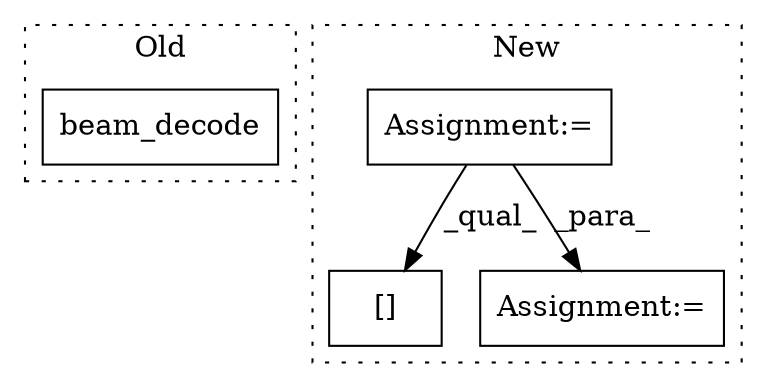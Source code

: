 digraph G {
subgraph cluster0 {
1 [label="beam_decode" a="32" s="18403,18470" l="12,1" shape="box"];
label = "Old";
style="dotted";
}
subgraph cluster1 {
2 [label="[]" a="2" s="15523,15544" l="20,1" shape="box"];
3 [label="Assignment:=" a="7" s="15162" l="1" shape="box"];
4 [label="Assignment:=" a="7" s="15522" l="1" shape="box"];
label = "New";
style="dotted";
}
3 -> 2 [label="_qual_"];
3 -> 4 [label="_para_"];
}